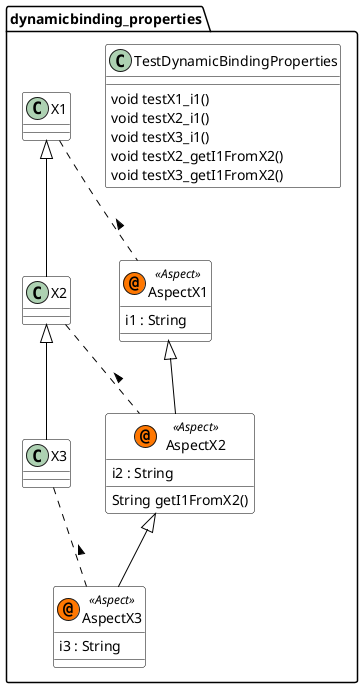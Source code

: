 @startuml

skinparam class {
	BackgroundColor White
	ArrowColor Black
	BorderColor Black
}
package dynamicbinding_properties {
	class	TestDynamicBindingProperties {
		void testX1_i1()
		void testX2_i1()
		void testX3_i1()
		void testX2_getI1FromX2()
		void testX3_getI1FromX2()
	}
	class	X1 {
	}
	class	X2 {
	}
	class	X3 {
	}
	class	AspectX1 << (@,#FF7700) Aspect >> {
		i1 : String
	}
	class	AspectX2 << (@,#FF7700) Aspect >> {
		i2 : String
		String getI1FromX2()
	}
	class	AspectX3 << (@,#FF7700) Aspect >> {
		i3 : String
	}
}
X1 <|-- X2      
X2 <|-- X3      
X1 .. AspectX1 : <      
AspectX1 <|-- AspectX2      
X2 .. AspectX2 : <      
AspectX2 <|-- AspectX3      
X3 .. AspectX3 : <      
@enduml
